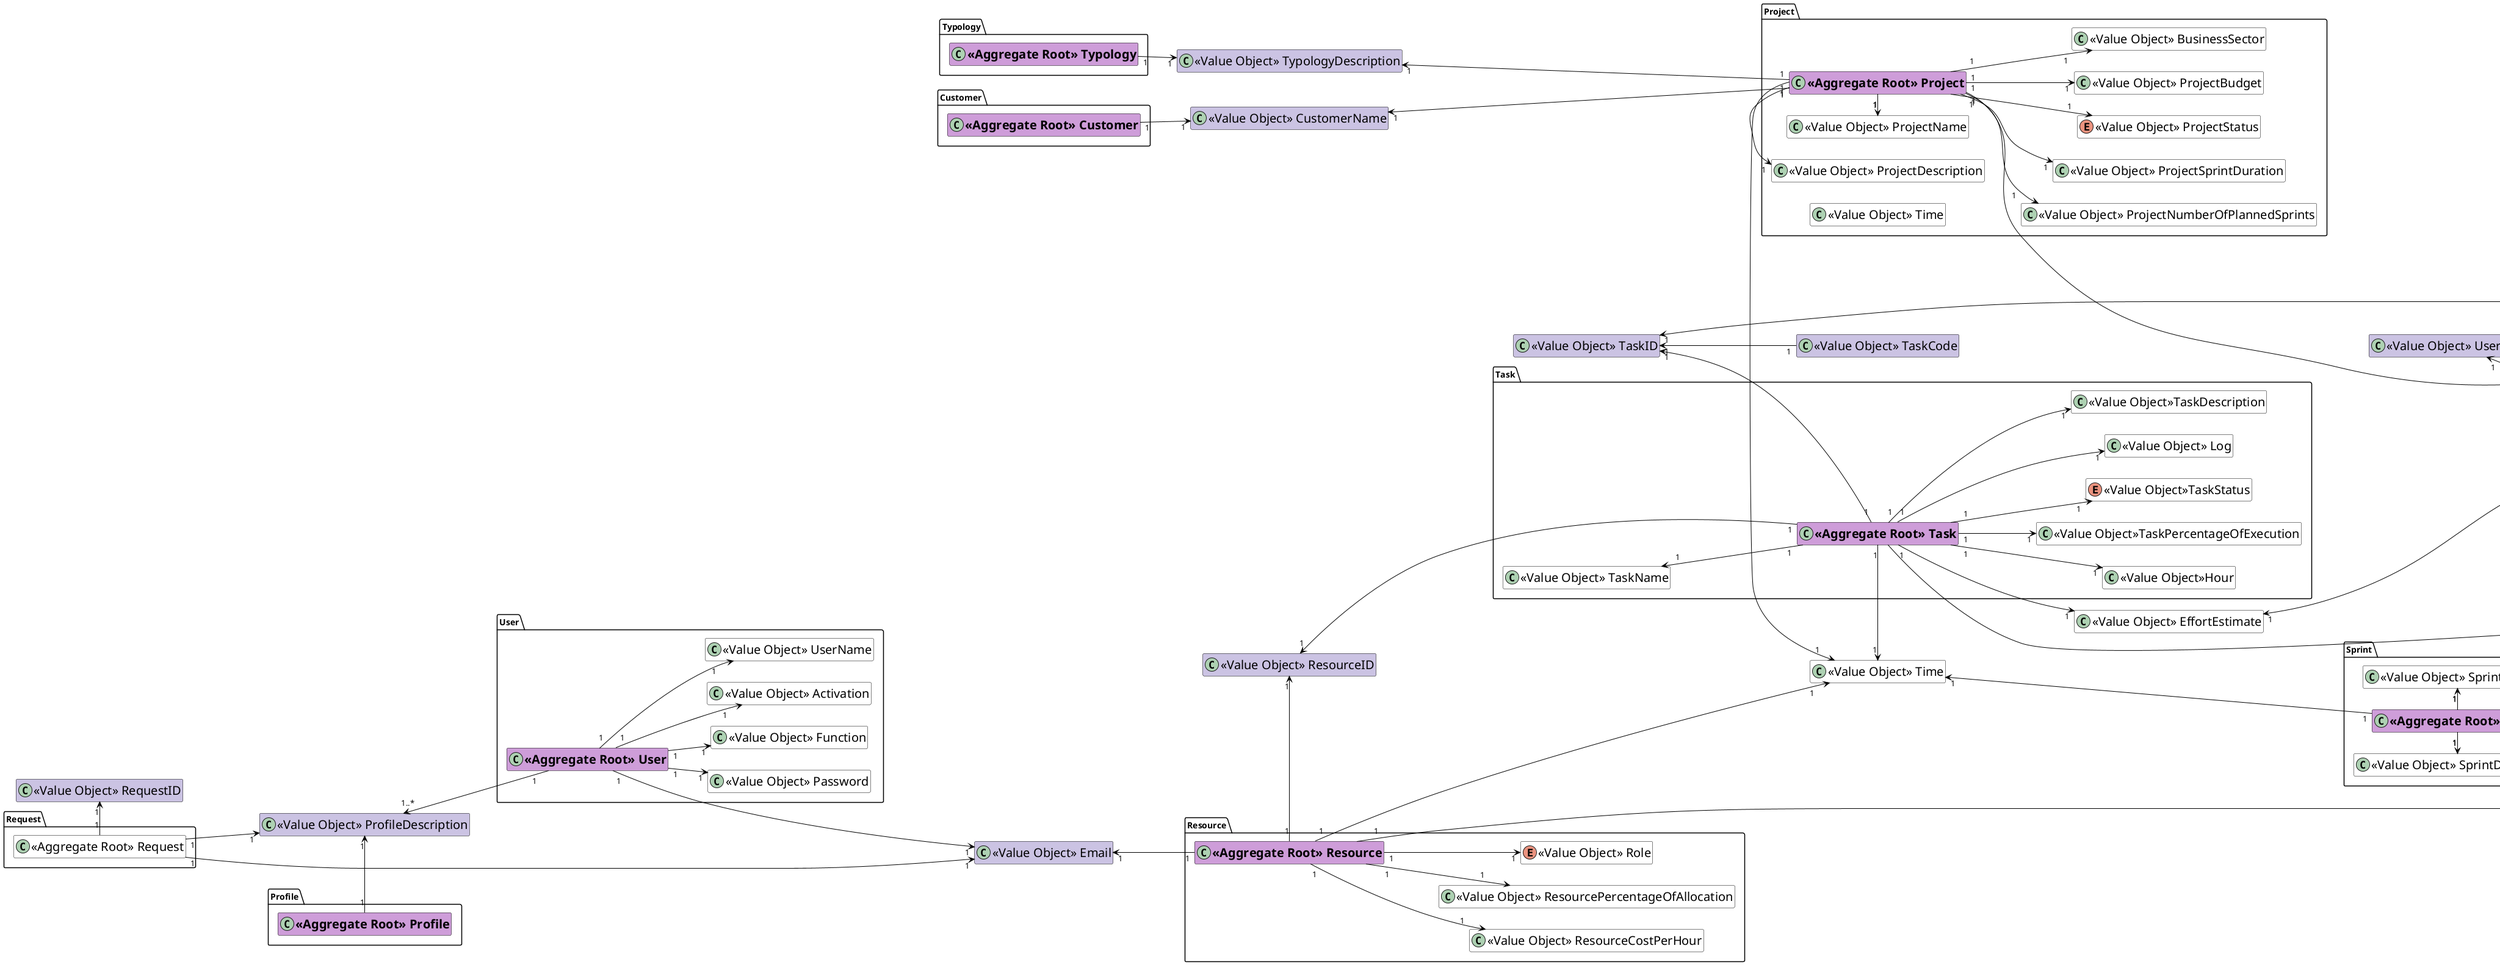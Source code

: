 @startuml
left to right direction
hide members

skinparam class {
BackgroundColor #white
ArrowColor #black
BorderColor #black
FontSize 20
}

package User  {

	class "<<Value Object>> Password"

	class "<<Value Object>> Function"

	class "<<Value Object>> Activation"

	class "**<<Aggregate Root>> User**" #CE9DD9

	class "<<Value Object>> UserName"
}

package Profile {
	class "**<<Aggregate Root>> Profile**" #CE9DD9
}

class "<<Value Object>> ProfileDescription"

package Request {
	class "<<Aggregate Root>> Request" {
		-isApproved : boolean
		-creationDate : LocalDate
	}

}

class "<<Value Object>> ProfileDescription" #CBC3E3
class "<<Value Object>> RequestID" #CBC3E3
class "<<Value Object>> Email" #CBC3E3
package Resource {
	class "<<Value Object>> ResourcePercentageOfAllocation"
	enum "<<Value Object>> Role"
	class "**<<Aggregate Root>> Resource**" #CE9DD9
	class "<<Value Object>> ResourceCostPerHour"
}

class "<<Value Object>> Time"

class "<<Value Object>> ResourceID" #CBC3E3
package Sprint {
	class "**<<Aggregate Root>> Sprint**" #CE9DD9 {
		-status : enum
	}
	class "<<Value Object>> SprintDescription"
    class "<<Value Object>> SprintNumber"
    enum "<<Value Object>> SprintStatus"
}

package Task {
	class "<<Value Object>> Log"
	class "**<<Aggregate Root>> Task**" #CE9DD9 {
		-precedenceList : Set
		-taskType : String
		-statusOfTask : enum
	}
	class "<<Value Object>> TaskName"
	class "<<Value Object>>TaskDescription"
    class "<<Value Object>>Hour"
    class "<<Value Object>>TaskPercentageOfExecution"
    enum "<<Value Object>>TaskStatus"
}
class "<<Value Object>> TaskCode" #CBC3E3
interface "TaskContainerID" #CBC3E3

class "<<Value Object>> TaskID" #CBC3E3
class "<<Value Object>> UserStoryID" #CBC3E3
class "<<Value Object>> SprintID" #CBC3E3
class "<<Value Object>> EffortEstimate"

package UserStory {
	class "**<<Aggregate Root>> UserStory**"  #CE9DD9 {
		-status : enum
	}
    class "<<Value Object>> UserStoryDescription"
	class "<<Value Object>> Priority"
	class "<<Value Object>> UserStoryCode"
	enum "<<Value Object>> UserStoryStatus"
}

package Project {
	class "<<Value Object>> ProjectBudget"
	class "<<Value Object>> BusinessSector"
	class "**<<Aggregate Root>> Project**" #CE9DD9 {
		-status : enum
	}
	class "<<Value Object>> ProjectDescription"
    class "<<Value Object>> ProjectName"
	class "<<Value Object>> ProjectNumberOfPlannedSprints"
	class "<<Value Object>> ProjectSprintDuration"
	class "<<Value Object>> Time"
	enum "<<Value Object>> ProjectStatus"
}

package Customer {
	class "**<<Aggregate Root>> Customer**" #CE9DD9 {
		-identificationNumber : String
	}
}

class "<<Value Object>> CustomerName" #CBC3E3
package Typology {
	class "**<<Aggregate Root>> Typology**" #CE9DD9
}

class "<<Value Object>> TypologyDescription"

class "<<Value Object>> ProjectCode" #CBC3E3
class "<<Value Object>> TypologyDescription" #CBC3E3

"**<<Aggregate Root>> Profile**" "1" -> "1" "<<Value Object>> ProfileDescription"
"**<<Aggregate Root>> Resource**" "1" -> "1" "<<Value Object>> Time"
"**<<Aggregate Root>> Typology**" "1" --> "1" "<<Value Object>> TypologyDescription"

"**<<Aggregate Root>> Project**" "1" --> "1" "<<Value Object>> ProjectSprintDuration"
"**<<Aggregate Root>> Project**" "1" --> "1" "<<Value Object>> ProjectNumberOfPlannedSprints"
"**<<Aggregate Root>> Project**" "1" --> "1" "<<Value Object>> ProjectBudget"
"**<<Aggregate Root>> Project**" "1" --> "1" "<<Value Object>> BusinessSector"
"**<<Aggregate Root>> Project**" "1" --> "1" "<<Value Object>> ProjectStatus"
"<<Value Object>> Time" "1" <- "1" "**<<Aggregate Root>> Project**"
"<<Value Object>> ProjectDescription" "1" <- "1" "**<<Aggregate Root>> Project**"
"<<Value Object>> ProjectName" "1" <- "1" "**<<Aggregate Root>> Project**"
"**<<Aggregate Root>> Task**" "1" --> "1" "<<Value Object>> Log"
"<<Value Object>> Time" "1" <- "1" "**<<Aggregate Root>> Task**"
"<<Value Object>> TaskName" "1" <-- "1" "**<<Aggregate Root>> Task**"
"<<Value Object>> Time" "1" <- "1" "**<<Aggregate Root>> Sprint**"
"<<Value Object>> SprintDescription" "1" <- "1" "**<<Aggregate Root>> Sprint**"
"**<<Aggregate Root>> UserStory**" "1" --> "1" "<<Value Object>> Priority"
"<<Value Object>> UserStoryDescription" "1" <- "1" "**<<Aggregate Root>> UserStory**"
"<<Value Object>> EffortEstimate" "1" <--- "1" "**<<Aggregate Root>> UserStory**"
"**<<Aggregate Root>> Task**" "1" --> "1" "<<Value Object>> EffortEstimate"
"**<<Aggregate Root>> Resource**" "1" --> "1" "<<Value Object>> Role"
"**<<Aggregate Root>> Resource**" "1" --> "1" "<<Value Object>> ResourceCostPerHour"
"**<<Aggregate Root>> Resource**" "1" --> "1" "<<Value Object>> ResourcePercentageOfAllocation"
"**<<Aggregate Root>> User**" "1" --> "1" "<<Value Object>> Activation"
"**<<Aggregate Root>> User**" "1" ----> "1" "<<Value Object>> Email"
"**<<Aggregate Root>> User**" "1" --> "1" "<<Value Object>> Function"
"**<<Aggregate Root>> User**" "1" --> "1" "<<Value Object>> UserName"
"**<<Aggregate Root>> User**" "1" --> "1" "<<Value Object>> Password"
"<<Value Object>> TypologyDescription" "1" <--- "1" "**<<Aggregate Root>> Project**"
"**<<Aggregate Root>> Resource**" "1" --> "1" "<<Value Object>> ProjectCode"
"**<<Aggregate Root>> Sprint**" "1" --> "1" "<<Value Object>> ProjectCode"
"**<<Aggregate Root>> UserStory**" "1" ---> "1" "<<Value Object>> ProjectCode"
"<<Value Object>> UserStoryID" "1" <-- "1" "**<<Aggregate Root>> UserStory**"
"**<<Aggregate Root>> Project**" "1" --> "1" "<<Value Object>> ProjectCode"
"<<Value Object>> CustomerName" "1" <--- "1" "**<<Aggregate Root>> Project**"
"**<<Aggregate Root>> Customer**" "1" --> "1" "<<Value Object>> CustomerName"
"**<<Aggregate Root>> Sprint**" "1" --> "1" "<<Value Object>> SprintID"
"<<Value Object>> TaskID" "1" <-- "1" "**<<Aggregate Root>> Task**"

"<<Value Object>> ResourceID" "1" <--- "1" "**<<Aggregate Root>> Task**"
"**<<Aggregate Root>> Task**" ----> "<<Value Object>> SprintID"
"**<<Aggregate Root>> Resource**" "1" -> "1" "<<Value Object>> ResourceID"
"<<Aggregate Root>> Request" "1" -> "1" "<<Value Object>> Email"
"<<Aggregate Root>> Request" "1" ---> "1" "<<Value Object>> ProfileDescription"
"<<Value Object>> ProfileDescription" "1..*" <-- "1" "**<<Aggregate Root>> User**"
"<<Aggregate Root>> Request" "1" -> "1" "<<Value Object>> RequestID"
"<<Value Object>> Email" "1" <-- "1" "**<<Aggregate Root>> Resource**"

"**<<Aggregate Root>> Task**" "1" --> "1" "<<Value Object>>TaskDescription"
"**<<Aggregate Root>> Task**" "1" --> "1" "<<Value Object>>Hour"
"**<<Aggregate Root>> Task**" "1" --> "1" "<<Value Object>>TaskPercentageOfExecution"
"**<<Aggregate Root>> Task**" "1" --> "1" "<<Value Object>>TaskStatus"

"<<Value Object>> TaskID" "1" <-- "1" "<<Value Object>> TaskCode"
"<<Value Object>> TaskID" "1" <-- "1" "TaskContainerID"

"<<Value Object>> SprintID" "1" ---|> "1" "TaskContainerID"
"<<Value Object>> UserStoryID" "1" -|> "1" "TaskContainerID"

"**<<Aggregate Root>> Sprint**" "1" -> "1" "<<Value Object>> SprintNumber"
"**<<Aggregate Root>> Sprint**" "1" --> "1" "<<Value Object>> SprintStatus"

@enduml
